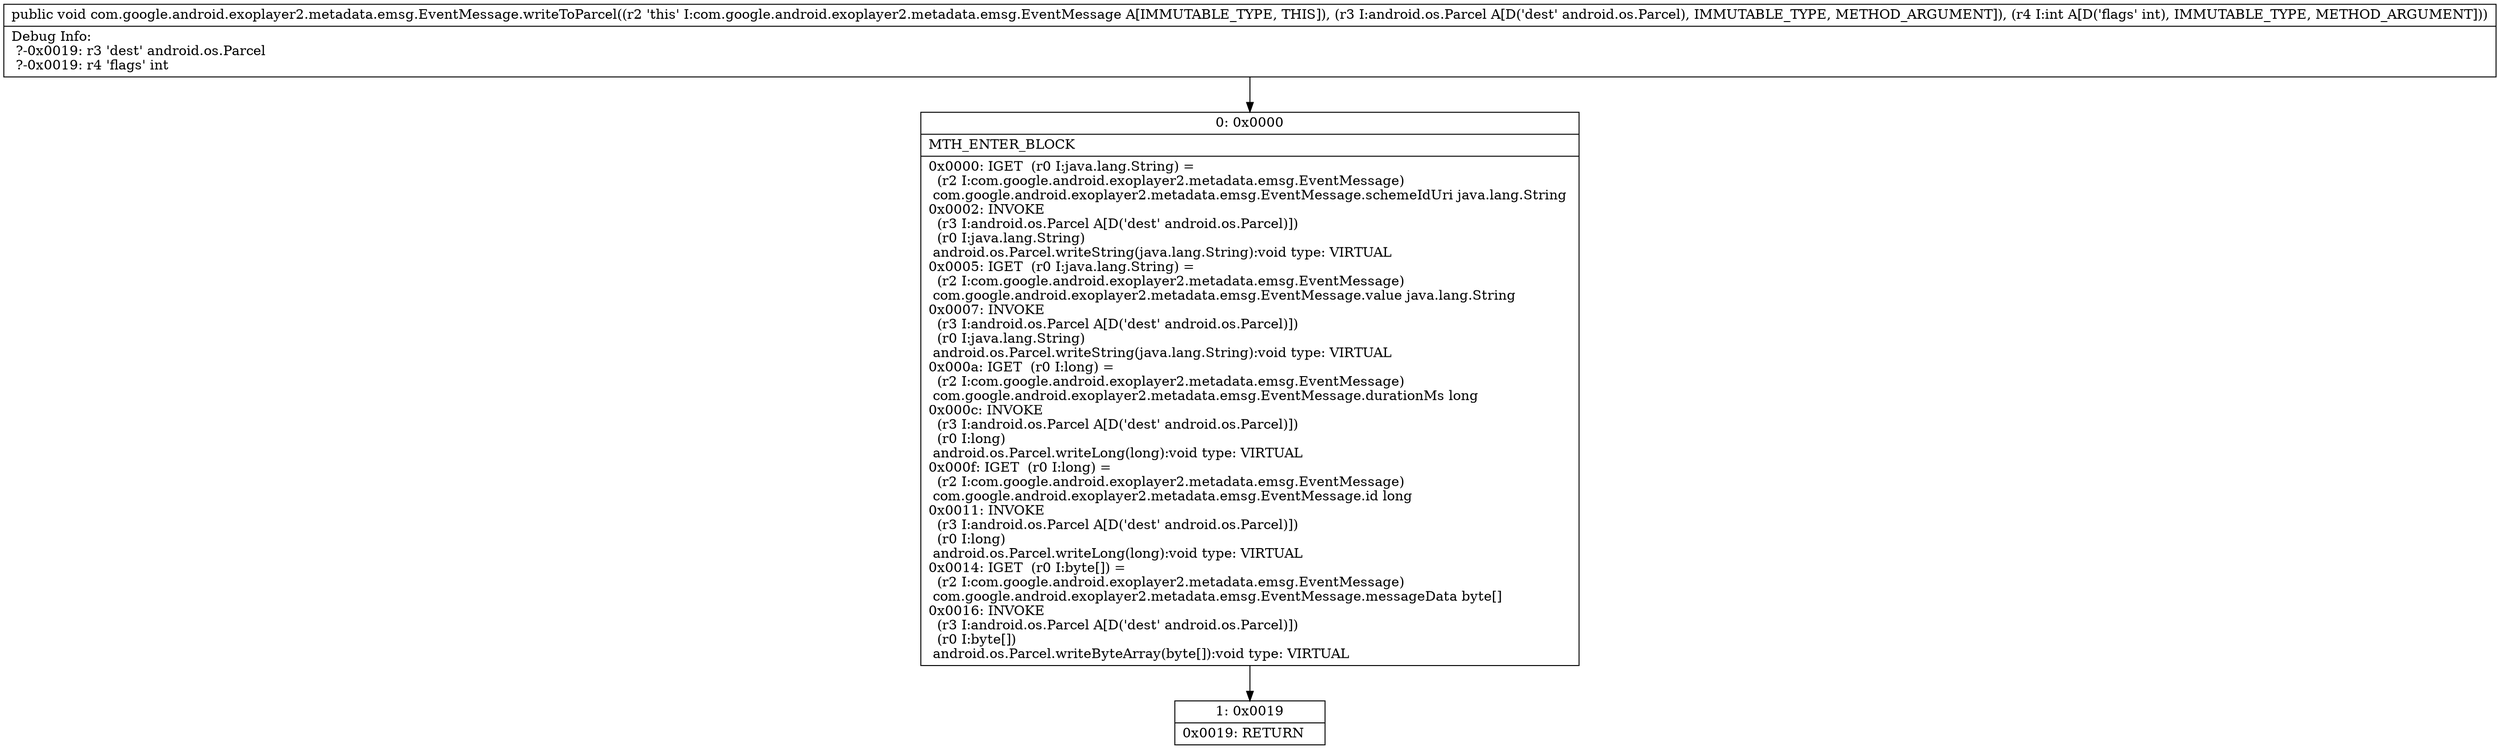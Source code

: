 digraph "CFG forcom.google.android.exoplayer2.metadata.emsg.EventMessage.writeToParcel(Landroid\/os\/Parcel;I)V" {
Node_0 [shape=record,label="{0\:\ 0x0000|MTH_ENTER_BLOCK\l|0x0000: IGET  (r0 I:java.lang.String) = \l  (r2 I:com.google.android.exoplayer2.metadata.emsg.EventMessage)\l com.google.android.exoplayer2.metadata.emsg.EventMessage.schemeIdUri java.lang.String \l0x0002: INVOKE  \l  (r3 I:android.os.Parcel A[D('dest' android.os.Parcel)])\l  (r0 I:java.lang.String)\l android.os.Parcel.writeString(java.lang.String):void type: VIRTUAL \l0x0005: IGET  (r0 I:java.lang.String) = \l  (r2 I:com.google.android.exoplayer2.metadata.emsg.EventMessage)\l com.google.android.exoplayer2.metadata.emsg.EventMessage.value java.lang.String \l0x0007: INVOKE  \l  (r3 I:android.os.Parcel A[D('dest' android.os.Parcel)])\l  (r0 I:java.lang.String)\l android.os.Parcel.writeString(java.lang.String):void type: VIRTUAL \l0x000a: IGET  (r0 I:long) = \l  (r2 I:com.google.android.exoplayer2.metadata.emsg.EventMessage)\l com.google.android.exoplayer2.metadata.emsg.EventMessage.durationMs long \l0x000c: INVOKE  \l  (r3 I:android.os.Parcel A[D('dest' android.os.Parcel)])\l  (r0 I:long)\l android.os.Parcel.writeLong(long):void type: VIRTUAL \l0x000f: IGET  (r0 I:long) = \l  (r2 I:com.google.android.exoplayer2.metadata.emsg.EventMessage)\l com.google.android.exoplayer2.metadata.emsg.EventMessage.id long \l0x0011: INVOKE  \l  (r3 I:android.os.Parcel A[D('dest' android.os.Parcel)])\l  (r0 I:long)\l android.os.Parcel.writeLong(long):void type: VIRTUAL \l0x0014: IGET  (r0 I:byte[]) = \l  (r2 I:com.google.android.exoplayer2.metadata.emsg.EventMessage)\l com.google.android.exoplayer2.metadata.emsg.EventMessage.messageData byte[] \l0x0016: INVOKE  \l  (r3 I:android.os.Parcel A[D('dest' android.os.Parcel)])\l  (r0 I:byte[])\l android.os.Parcel.writeByteArray(byte[]):void type: VIRTUAL \l}"];
Node_1 [shape=record,label="{1\:\ 0x0019|0x0019: RETURN   \l}"];
MethodNode[shape=record,label="{public void com.google.android.exoplayer2.metadata.emsg.EventMessage.writeToParcel((r2 'this' I:com.google.android.exoplayer2.metadata.emsg.EventMessage A[IMMUTABLE_TYPE, THIS]), (r3 I:android.os.Parcel A[D('dest' android.os.Parcel), IMMUTABLE_TYPE, METHOD_ARGUMENT]), (r4 I:int A[D('flags' int), IMMUTABLE_TYPE, METHOD_ARGUMENT]))  | Debug Info:\l  ?\-0x0019: r3 'dest' android.os.Parcel\l  ?\-0x0019: r4 'flags' int\l}"];
MethodNode -> Node_0;
Node_0 -> Node_1;
}


